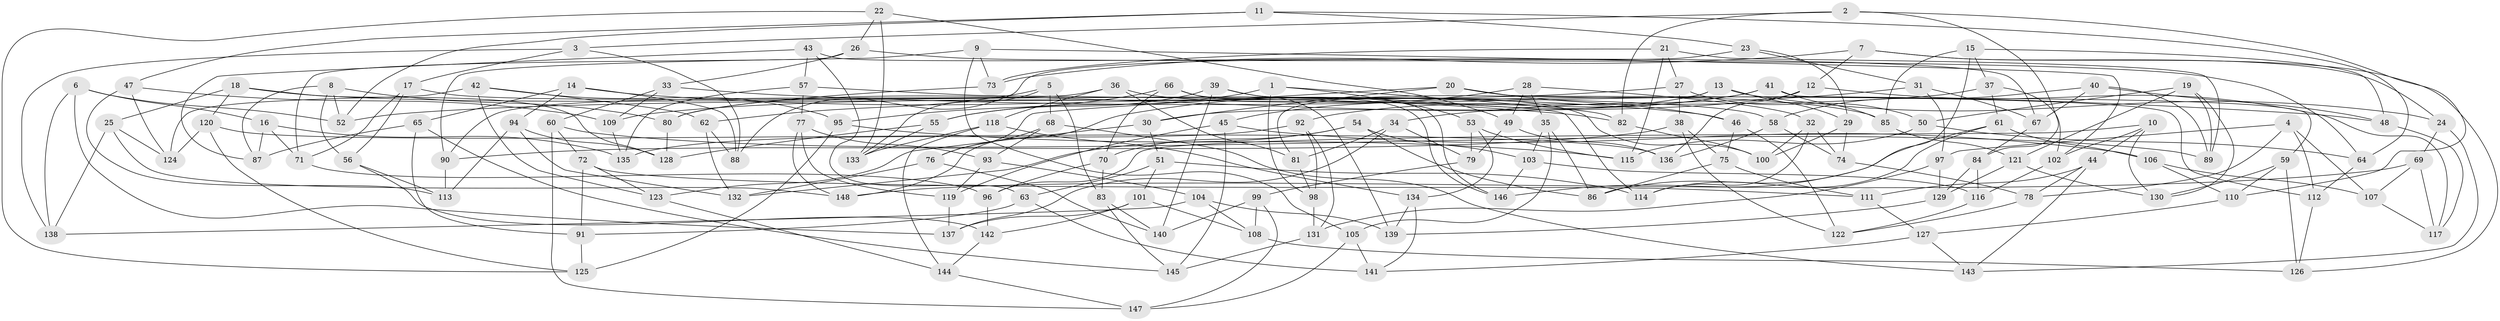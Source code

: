// coarse degree distribution, {6: 0.5368421052631579, 5: 0.021052631578947368, 4: 0.4421052631578947}
// Generated by graph-tools (version 1.1) at 2025/24/03/03/25 07:24:30]
// undirected, 148 vertices, 296 edges
graph export_dot {
graph [start="1"]
  node [color=gray90,style=filled];
  1;
  2;
  3;
  4;
  5;
  6;
  7;
  8;
  9;
  10;
  11;
  12;
  13;
  14;
  15;
  16;
  17;
  18;
  19;
  20;
  21;
  22;
  23;
  24;
  25;
  26;
  27;
  28;
  29;
  30;
  31;
  32;
  33;
  34;
  35;
  36;
  37;
  38;
  39;
  40;
  41;
  42;
  43;
  44;
  45;
  46;
  47;
  48;
  49;
  50;
  51;
  52;
  53;
  54;
  55;
  56;
  57;
  58;
  59;
  60;
  61;
  62;
  63;
  64;
  65;
  66;
  67;
  68;
  69;
  70;
  71;
  72;
  73;
  74;
  75;
  76;
  77;
  78;
  79;
  80;
  81;
  82;
  83;
  84;
  85;
  86;
  87;
  88;
  89;
  90;
  91;
  92;
  93;
  94;
  95;
  96;
  97;
  98;
  99;
  100;
  101;
  102;
  103;
  104;
  105;
  106;
  107;
  108;
  109;
  110;
  111;
  112;
  113;
  114;
  115;
  116;
  117;
  118;
  119;
  120;
  121;
  122;
  123;
  124;
  125;
  126;
  127;
  128;
  129;
  130;
  131;
  132;
  133;
  134;
  135;
  136;
  137;
  138;
  139;
  140;
  141;
  142;
  143;
  144;
  145;
  146;
  147;
  148;
  1 -- 82;
  1 -- 53;
  1 -- 55;
  1 -- 98;
  2 -- 110;
  2 -- 84;
  2 -- 3;
  2 -- 82;
  3 -- 17;
  3 -- 138;
  3 -- 88;
  4 -- 97;
  4 -- 107;
  4 -- 112;
  4 -- 78;
  5 -- 83;
  5 -- 68;
  5 -- 133;
  5 -- 62;
  6 -- 52;
  6 -- 16;
  6 -- 138;
  6 -- 137;
  7 -- 73;
  7 -- 126;
  7 -- 24;
  7 -- 12;
  8 -- 87;
  8 -- 56;
  8 -- 80;
  8 -- 52;
  9 -- 102;
  9 -- 105;
  9 -- 73;
  9 -- 90;
  10 -- 130;
  10 -- 102;
  10 -- 96;
  10 -- 44;
  11 -- 52;
  11 -- 23;
  11 -- 47;
  11 -- 64;
  12 -- 136;
  12 -- 117;
  12 -- 30;
  13 -- 24;
  13 -- 80;
  13 -- 81;
  13 -- 29;
  14 -- 65;
  14 -- 94;
  14 -- 88;
  14 -- 82;
  15 -- 85;
  15 -- 48;
  15 -- 37;
  15 -- 86;
  16 -- 135;
  16 -- 71;
  16 -- 87;
  17 -- 71;
  17 -- 58;
  17 -- 56;
  18 -- 128;
  18 -- 46;
  18 -- 25;
  18 -- 120;
  19 -- 121;
  19 -- 130;
  19 -- 89;
  19 -- 50;
  20 -- 76;
  20 -- 46;
  20 -- 112;
  20 -- 30;
  21 -- 27;
  21 -- 89;
  21 -- 73;
  21 -- 115;
  22 -- 133;
  22 -- 125;
  22 -- 26;
  22 -- 49;
  23 -- 31;
  23 -- 88;
  23 -- 29;
  24 -- 143;
  24 -- 69;
  25 -- 124;
  25 -- 148;
  25 -- 138;
  26 -- 33;
  26 -- 64;
  26 -- 71;
  27 -- 52;
  27 -- 50;
  27 -- 38;
  28 -- 49;
  28 -- 35;
  28 -- 32;
  28 -- 45;
  29 -- 74;
  29 -- 100;
  30 -- 123;
  30 -- 51;
  31 -- 97;
  31 -- 67;
  31 -- 34;
  32 -- 100;
  32 -- 114;
  32 -- 74;
  33 -- 109;
  33 -- 60;
  33 -- 48;
  34 -- 79;
  34 -- 137;
  34 -- 81;
  35 -- 105;
  35 -- 86;
  35 -- 103;
  36 -- 81;
  36 -- 90;
  36 -- 118;
  36 -- 85;
  37 -- 61;
  37 -- 109;
  37 -- 102;
  38 -- 90;
  38 -- 122;
  38 -- 75;
  39 -- 55;
  39 -- 146;
  39 -- 140;
  39 -- 100;
  40 -- 89;
  40 -- 58;
  40 -- 67;
  40 -- 48;
  41 -- 59;
  41 -- 92;
  41 -- 148;
  41 -- 85;
  42 -- 62;
  42 -- 123;
  42 -- 124;
  42 -- 95;
  43 -- 87;
  43 -- 63;
  43 -- 67;
  43 -- 57;
  44 -- 143;
  44 -- 111;
  44 -- 78;
  45 -- 106;
  45 -- 145;
  45 -- 119;
  46 -- 122;
  46 -- 75;
  47 -- 109;
  47 -- 113;
  47 -- 124;
  48 -- 117;
  49 -- 79;
  49 -- 136;
  50 -- 64;
  50 -- 115;
  51 -- 63;
  51 -- 101;
  51 -- 114;
  53 -- 115;
  53 -- 79;
  53 -- 134;
  54 -- 132;
  54 -- 86;
  54 -- 103;
  54 -- 70;
  55 -- 133;
  55 -- 128;
  56 -- 142;
  56 -- 113;
  57 -- 77;
  57 -- 114;
  57 -- 135;
  58 -- 74;
  58 -- 136;
  59 -- 110;
  59 -- 130;
  59 -- 126;
  60 -- 72;
  60 -- 147;
  60 -- 89;
  61 -- 114;
  61 -- 106;
  61 -- 146;
  62 -- 88;
  62 -- 132;
  63 -- 91;
  63 -- 141;
  64 -- 112;
  65 -- 87;
  65 -- 145;
  65 -- 91;
  66 -- 70;
  66 -- 95;
  66 -- 139;
  66 -- 146;
  67 -- 84;
  68 -- 93;
  68 -- 143;
  68 -- 76;
  69 -- 107;
  69 -- 117;
  69 -- 148;
  70 -- 83;
  70 -- 96;
  71 -- 96;
  72 -- 91;
  72 -- 123;
  72 -- 111;
  73 -- 80;
  74 -- 78;
  75 -- 111;
  75 -- 86;
  76 -- 132;
  76 -- 140;
  77 -- 148;
  77 -- 119;
  77 -- 93;
  78 -- 122;
  79 -- 99;
  80 -- 128;
  81 -- 98;
  82 -- 100;
  83 -- 140;
  83 -- 145;
  84 -- 116;
  84 -- 129;
  85 -- 121;
  90 -- 113;
  91 -- 125;
  92 -- 98;
  92 -- 135;
  92 -- 131;
  93 -- 104;
  93 -- 119;
  94 -- 128;
  94 -- 113;
  94 -- 132;
  95 -- 125;
  95 -- 115;
  96 -- 142;
  97 -- 129;
  97 -- 131;
  98 -- 131;
  99 -- 108;
  99 -- 147;
  99 -- 140;
  101 -- 142;
  101 -- 137;
  101 -- 108;
  102 -- 116;
  103 -- 116;
  103 -- 146;
  104 -- 139;
  104 -- 108;
  104 -- 138;
  105 -- 147;
  105 -- 141;
  106 -- 107;
  106 -- 110;
  107 -- 117;
  108 -- 126;
  109 -- 135;
  110 -- 127;
  111 -- 127;
  112 -- 126;
  116 -- 122;
  118 -- 134;
  118 -- 144;
  118 -- 133;
  119 -- 137;
  120 -- 136;
  120 -- 125;
  120 -- 124;
  121 -- 129;
  121 -- 130;
  123 -- 144;
  127 -- 143;
  127 -- 141;
  129 -- 139;
  131 -- 145;
  134 -- 141;
  134 -- 139;
  142 -- 144;
  144 -- 147;
}

